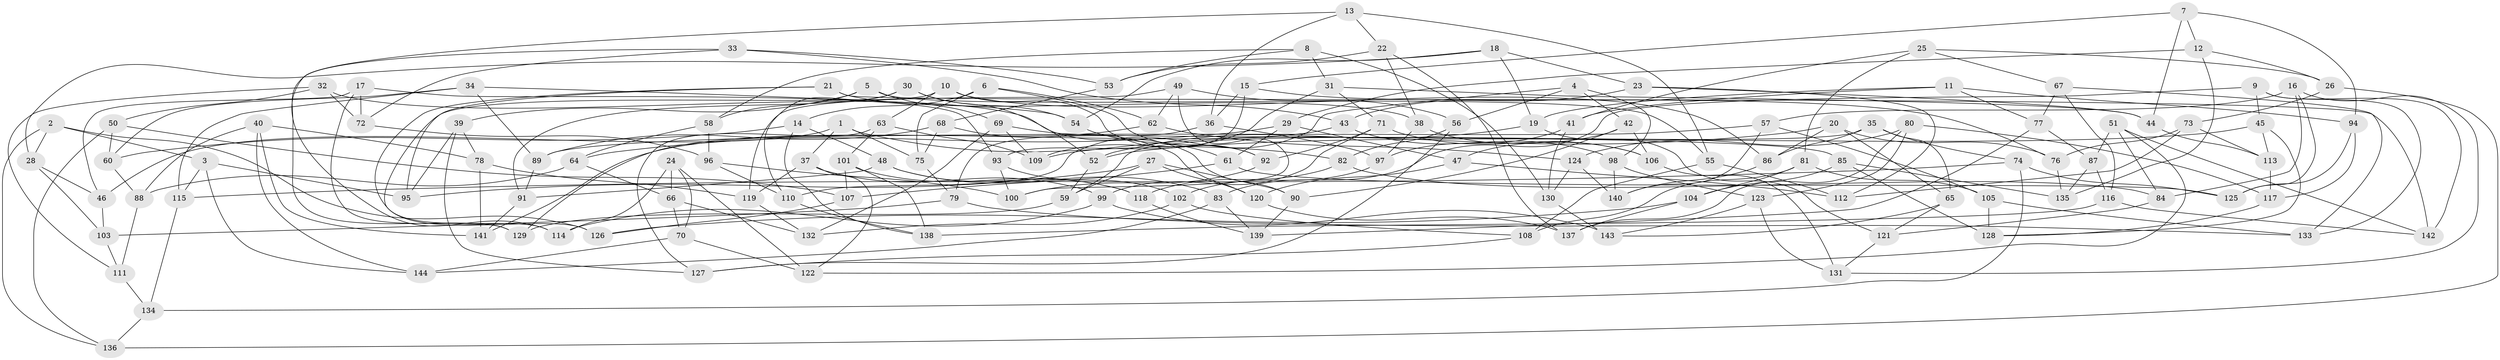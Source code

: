 // Generated by graph-tools (version 1.1) at 2025/59/03/09/25 04:59:33]
// undirected, 144 vertices, 288 edges
graph export_dot {
graph [start="1"]
  node [color=gray90,style=filled];
  1;
  2;
  3;
  4;
  5;
  6;
  7;
  8;
  9;
  10;
  11;
  12;
  13;
  14;
  15;
  16;
  17;
  18;
  19;
  20;
  21;
  22;
  23;
  24;
  25;
  26;
  27;
  28;
  29;
  30;
  31;
  32;
  33;
  34;
  35;
  36;
  37;
  38;
  39;
  40;
  41;
  42;
  43;
  44;
  45;
  46;
  47;
  48;
  49;
  50;
  51;
  52;
  53;
  54;
  55;
  56;
  57;
  58;
  59;
  60;
  61;
  62;
  63;
  64;
  65;
  66;
  67;
  68;
  69;
  70;
  71;
  72;
  73;
  74;
  75;
  76;
  77;
  78;
  79;
  80;
  81;
  82;
  83;
  84;
  85;
  86;
  87;
  88;
  89;
  90;
  91;
  92;
  93;
  94;
  95;
  96;
  97;
  98;
  99;
  100;
  101;
  102;
  103;
  104;
  105;
  106;
  107;
  108;
  109;
  110;
  111;
  112;
  113;
  114;
  115;
  116;
  117;
  118;
  119;
  120;
  121;
  122;
  123;
  124;
  125;
  126;
  127;
  128;
  129;
  130;
  131;
  132;
  133;
  134;
  135;
  136;
  137;
  138;
  139;
  140;
  141;
  142;
  143;
  144;
  1 -- 75;
  1 -- 46;
  1 -- 37;
  1 -- 82;
  2 -- 3;
  2 -- 28;
  2 -- 136;
  2 -- 126;
  3 -- 144;
  3 -- 115;
  3 -- 95;
  4 -- 98;
  4 -- 56;
  4 -- 110;
  4 -- 42;
  5 -- 58;
  5 -- 39;
  5 -- 55;
  5 -- 69;
  6 -- 75;
  6 -- 62;
  6 -- 92;
  6 -- 14;
  7 -- 15;
  7 -- 12;
  7 -- 44;
  7 -- 94;
  8 -- 58;
  8 -- 130;
  8 -- 53;
  8 -- 31;
  9 -- 45;
  9 -- 133;
  9 -- 83;
  9 -- 142;
  10 -- 92;
  10 -- 63;
  10 -- 86;
  10 -- 114;
  11 -- 41;
  11 -- 77;
  11 -- 19;
  11 -- 94;
  12 -- 135;
  12 -- 26;
  12 -- 29;
  13 -- 55;
  13 -- 22;
  13 -- 36;
  13 -- 114;
  14 -- 60;
  14 -- 138;
  14 -- 48;
  15 -- 93;
  15 -- 76;
  15 -- 36;
  16 -- 125;
  16 -- 131;
  16 -- 84;
  16 -- 57;
  17 -- 129;
  17 -- 46;
  17 -- 72;
  17 -- 93;
  18 -- 23;
  18 -- 54;
  18 -- 19;
  18 -- 28;
  19 -- 52;
  19 -- 121;
  20 -- 109;
  20 -- 86;
  20 -- 76;
  20 -- 65;
  21 -- 38;
  21 -- 142;
  21 -- 126;
  21 -- 95;
  22 -- 53;
  22 -- 38;
  22 -- 137;
  23 -- 43;
  23 -- 112;
  23 -- 44;
  24 -- 70;
  24 -- 122;
  24 -- 114;
  24 -- 66;
  25 -- 67;
  25 -- 26;
  25 -- 81;
  25 -- 41;
  26 -- 73;
  26 -- 136;
  27 -- 59;
  27 -- 90;
  27 -- 95;
  27 -- 120;
  28 -- 103;
  28 -- 46;
  29 -- 64;
  29 -- 47;
  29 -- 61;
  30 -- 91;
  30 -- 52;
  30 -- 110;
  30 -- 54;
  31 -- 44;
  31 -- 71;
  31 -- 109;
  32 -- 72;
  32 -- 90;
  32 -- 111;
  32 -- 50;
  33 -- 129;
  33 -- 43;
  33 -- 53;
  33 -- 72;
  34 -- 54;
  34 -- 60;
  34 -- 115;
  34 -- 89;
  35 -- 74;
  35 -- 59;
  35 -- 86;
  35 -- 65;
  36 -- 79;
  36 -- 97;
  37 -- 119;
  37 -- 122;
  37 -- 99;
  38 -- 106;
  38 -- 97;
  39 -- 78;
  39 -- 127;
  39 -- 95;
  40 -- 144;
  40 -- 88;
  40 -- 141;
  40 -- 78;
  41 -- 97;
  41 -- 130;
  42 -- 90;
  42 -- 106;
  42 -- 47;
  43 -- 98;
  43 -- 141;
  44 -- 113;
  45 -- 113;
  45 -- 128;
  45 -- 52;
  46 -- 103;
  47 -- 120;
  47 -- 112;
  48 -- 83;
  48 -- 91;
  48 -- 118;
  49 -- 100;
  49 -- 119;
  49 -- 62;
  49 -- 56;
  50 -- 107;
  50 -- 60;
  50 -- 136;
  51 -- 122;
  51 -- 84;
  51 -- 87;
  51 -- 142;
  52 -- 59;
  53 -- 68;
  54 -- 61;
  55 -- 108;
  55 -- 112;
  56 -- 127;
  56 -- 82;
  57 -- 140;
  57 -- 89;
  57 -- 105;
  58 -- 96;
  58 -- 64;
  59 -- 129;
  60 -- 88;
  61 -- 125;
  61 -- 107;
  62 -- 124;
  62 -- 129;
  63 -- 127;
  63 -- 101;
  63 -- 109;
  64 -- 66;
  64 -- 88;
  65 -- 143;
  65 -- 121;
  66 -- 132;
  66 -- 70;
  67 -- 133;
  67 -- 77;
  67 -- 116;
  68 -- 75;
  68 -- 120;
  68 -- 89;
  69 -- 85;
  69 -- 132;
  69 -- 109;
  70 -- 122;
  70 -- 144;
  71 -- 92;
  71 -- 99;
  71 -- 106;
  72 -- 96;
  73 -- 112;
  73 -- 113;
  73 -- 76;
  74 -- 134;
  74 -- 125;
  74 -- 115;
  75 -- 79;
  76 -- 135;
  77 -- 139;
  77 -- 87;
  78 -- 119;
  78 -- 141;
  79 -- 103;
  79 -- 133;
  80 -- 124;
  80 -- 117;
  80 -- 137;
  80 -- 123;
  81 -- 108;
  81 -- 104;
  81 -- 105;
  82 -- 118;
  82 -- 84;
  83 -- 139;
  83 -- 144;
  84 -- 121;
  85 -- 135;
  85 -- 104;
  85 -- 128;
  86 -- 140;
  87 -- 135;
  87 -- 116;
  88 -- 111;
  89 -- 91;
  90 -- 139;
  91 -- 141;
  92 -- 100;
  93 -- 100;
  93 -- 102;
  94 -- 117;
  94 -- 125;
  96 -- 100;
  96 -- 110;
  97 -- 102;
  98 -- 140;
  98 -- 123;
  99 -- 143;
  99 -- 114;
  101 -- 118;
  101 -- 107;
  101 -- 138;
  102 -- 108;
  102 -- 132;
  103 -- 111;
  104 -- 126;
  104 -- 137;
  105 -- 128;
  105 -- 133;
  106 -- 131;
  107 -- 126;
  108 -- 127;
  110 -- 138;
  111 -- 134;
  113 -- 117;
  115 -- 134;
  116 -- 142;
  116 -- 138;
  117 -- 128;
  118 -- 139;
  119 -- 132;
  120 -- 137;
  121 -- 131;
  123 -- 131;
  123 -- 143;
  124 -- 140;
  124 -- 130;
  130 -- 143;
  134 -- 136;
}
